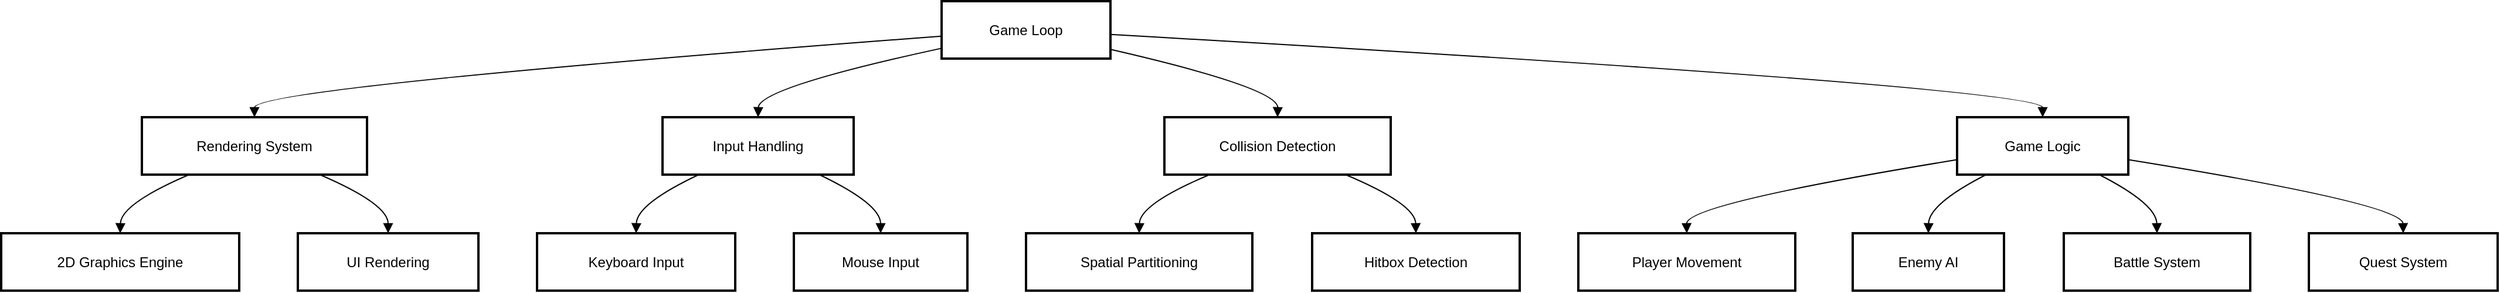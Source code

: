 <mxfile version="24.8.4">
  <diagram name="Page-1" id="JZB3O1NjR0e81ggaQGoz">
    <mxGraphModel>
      <root>
        <mxCell id="0" />
        <mxCell id="1" parent="0" />
        <mxCell id="2" value="Game Loop" style="whiteSpace=wrap;strokeWidth=2;" vertex="1" parent="1">
          <mxGeometry x="810" y="8" width="144" height="49" as="geometry" />
        </mxCell>
        <mxCell id="3" value="Rendering System" style="whiteSpace=wrap;strokeWidth=2;" vertex="1" parent="1">
          <mxGeometry x="128" y="107" width="192" height="49" as="geometry" />
        </mxCell>
        <mxCell id="4" value="Input Handling" style="whiteSpace=wrap;strokeWidth=2;" vertex="1" parent="1">
          <mxGeometry x="572" y="107" width="163" height="49" as="geometry" />
        </mxCell>
        <mxCell id="5" value="Collision Detection" style="whiteSpace=wrap;strokeWidth=2;" vertex="1" parent="1">
          <mxGeometry x="1000" y="107" width="193" height="49" as="geometry" />
        </mxCell>
        <mxCell id="6" value="Game Logic" style="whiteSpace=wrap;strokeWidth=2;" vertex="1" parent="1">
          <mxGeometry x="1676" y="107" width="146" height="49" as="geometry" />
        </mxCell>
        <mxCell id="7" value="2D Graphics Engine" style="whiteSpace=wrap;strokeWidth=2;" vertex="1" parent="1">
          <mxGeometry x="8" y="206" width="203" height="49" as="geometry" />
        </mxCell>
        <mxCell id="8" value="UI Rendering" style="whiteSpace=wrap;strokeWidth=2;" vertex="1" parent="1">
          <mxGeometry x="261" y="206" width="154" height="49" as="geometry" />
        </mxCell>
        <mxCell id="9" value="Player Movement" style="whiteSpace=wrap;strokeWidth=2;" vertex="1" parent="1">
          <mxGeometry x="1353" y="206" width="185" height="49" as="geometry" />
        </mxCell>
        <mxCell id="10" value="Enemy AI" style="whiteSpace=wrap;strokeWidth=2;" vertex="1" parent="1">
          <mxGeometry x="1587" y="206" width="129" height="49" as="geometry" />
        </mxCell>
        <mxCell id="11" value="Battle System" style="whiteSpace=wrap;strokeWidth=2;" vertex="1" parent="1">
          <mxGeometry x="1767" y="206" width="159" height="49" as="geometry" />
        </mxCell>
        <mxCell id="12" value="Quest System" style="whiteSpace=wrap;strokeWidth=2;" vertex="1" parent="1">
          <mxGeometry x="1976" y="206" width="161" height="49" as="geometry" />
        </mxCell>
        <mxCell id="13" value="Keyboard Input" style="whiteSpace=wrap;strokeWidth=2;" vertex="1" parent="1">
          <mxGeometry x="465" y="206" width="169" height="49" as="geometry" />
        </mxCell>
        <mxCell id="14" value="Mouse Input" style="whiteSpace=wrap;strokeWidth=2;" vertex="1" parent="1">
          <mxGeometry x="684" y="206" width="148" height="49" as="geometry" />
        </mxCell>
        <mxCell id="15" value="Spatial Partitioning" style="whiteSpace=wrap;strokeWidth=2;" vertex="1" parent="1">
          <mxGeometry x="882" y="206" width="193" height="49" as="geometry" />
        </mxCell>
        <mxCell id="16" value="Hitbox Detection" style="whiteSpace=wrap;strokeWidth=2;" vertex="1" parent="1">
          <mxGeometry x="1126" y="206" width="177" height="49" as="geometry" />
        </mxCell>
        <mxCell id="17" value="" style="curved=1;startArrow=none;endArrow=block;exitX=0;exitY=0.61;entryX=0.5;entryY=0;" edge="1" parent="1" source="2" target="3">
          <mxGeometry relative="1" as="geometry">
            <Array as="points">
              <mxPoint x="224" y="82" />
            </Array>
          </mxGeometry>
        </mxCell>
        <mxCell id="18" value="" style="curved=1;startArrow=none;endArrow=block;exitX=0;exitY=0.82;entryX=0.5;entryY=0;" edge="1" parent="1" source="2" target="4">
          <mxGeometry relative="1" as="geometry">
            <Array as="points">
              <mxPoint x="654" y="82" />
            </Array>
          </mxGeometry>
        </mxCell>
        <mxCell id="19" value="" style="curved=1;startArrow=none;endArrow=block;exitX=1;exitY=0.84;entryX=0.5;entryY=0;" edge="1" parent="1" source="2" target="5">
          <mxGeometry relative="1" as="geometry">
            <Array as="points">
              <mxPoint x="1097" y="82" />
            </Array>
          </mxGeometry>
        </mxCell>
        <mxCell id="20" value="" style="curved=1;startArrow=none;endArrow=block;exitX=1;exitY=0.58;entryX=0.5;entryY=0;" edge="1" parent="1" source="2" target="6">
          <mxGeometry relative="1" as="geometry">
            <Array as="points">
              <mxPoint x="1749" y="82" />
            </Array>
          </mxGeometry>
        </mxCell>
        <mxCell id="21" value="" style="curved=1;startArrow=none;endArrow=block;exitX=0.21;exitY=1;entryX=0.5;entryY=0;" edge="1" parent="1" source="3" target="7">
          <mxGeometry relative="1" as="geometry">
            <Array as="points">
              <mxPoint x="110" y="181" />
            </Array>
          </mxGeometry>
        </mxCell>
        <mxCell id="22" value="" style="curved=1;startArrow=none;endArrow=block;exitX=0.79;exitY=1;entryX=0.5;entryY=0;" edge="1" parent="1" source="3" target="8">
          <mxGeometry relative="1" as="geometry">
            <Array as="points">
              <mxPoint x="338" y="181" />
            </Array>
          </mxGeometry>
        </mxCell>
        <mxCell id="23" value="" style="curved=1;startArrow=none;endArrow=block;exitX=0;exitY=0.74;entryX=0.5;entryY=0;" edge="1" parent="1" source="6" target="9">
          <mxGeometry relative="1" as="geometry">
            <Array as="points">
              <mxPoint x="1445" y="181" />
            </Array>
          </mxGeometry>
        </mxCell>
        <mxCell id="24" value="" style="curved=1;startArrow=none;endArrow=block;exitX=0.17;exitY=1;entryX=0.5;entryY=0;" edge="1" parent="1" source="6" target="10">
          <mxGeometry relative="1" as="geometry">
            <Array as="points">
              <mxPoint x="1652" y="181" />
            </Array>
          </mxGeometry>
        </mxCell>
        <mxCell id="25" value="" style="curved=1;startArrow=none;endArrow=block;exitX=0.83;exitY=1;entryX=0.5;entryY=0;" edge="1" parent="1" source="6" target="11">
          <mxGeometry relative="1" as="geometry">
            <Array as="points">
              <mxPoint x="1846" y="181" />
            </Array>
          </mxGeometry>
        </mxCell>
        <mxCell id="26" value="" style="curved=1;startArrow=none;endArrow=block;exitX=1;exitY=0.74;entryX=0.5;entryY=0;" edge="1" parent="1" source="6" target="12">
          <mxGeometry relative="1" as="geometry">
            <Array as="points">
              <mxPoint x="2056" y="181" />
            </Array>
          </mxGeometry>
        </mxCell>
        <mxCell id="27" value="" style="curved=1;startArrow=none;endArrow=block;exitX=0.19;exitY=1;entryX=0.5;entryY=0;" edge="1" parent="1" source="4" target="13">
          <mxGeometry relative="1" as="geometry">
            <Array as="points">
              <mxPoint x="550" y="181" />
            </Array>
          </mxGeometry>
        </mxCell>
        <mxCell id="28" value="" style="curved=1;startArrow=none;endArrow=block;exitX=0.82;exitY=1;entryX=0.5;entryY=0;" edge="1" parent="1" source="4" target="14">
          <mxGeometry relative="1" as="geometry">
            <Array as="points">
              <mxPoint x="758" y="181" />
            </Array>
          </mxGeometry>
        </mxCell>
        <mxCell id="29" value="" style="curved=1;startArrow=none;endArrow=block;exitX=0.2;exitY=1;entryX=0.5;entryY=0;" edge="1" parent="1" source="5" target="15">
          <mxGeometry relative="1" as="geometry">
            <Array as="points">
              <mxPoint x="979" y="181" />
            </Array>
          </mxGeometry>
        </mxCell>
        <mxCell id="30" value="" style="curved=1;startArrow=none;endArrow=block;exitX=0.8;exitY=1;entryX=0.5;entryY=0;" edge="1" parent="1" source="5" target="16">
          <mxGeometry relative="1" as="geometry">
            <Array as="points">
              <mxPoint x="1214" y="181" />
            </Array>
          </mxGeometry>
        </mxCell>
      </root>
    </mxGraphModel>
  </diagram>
</mxfile>
